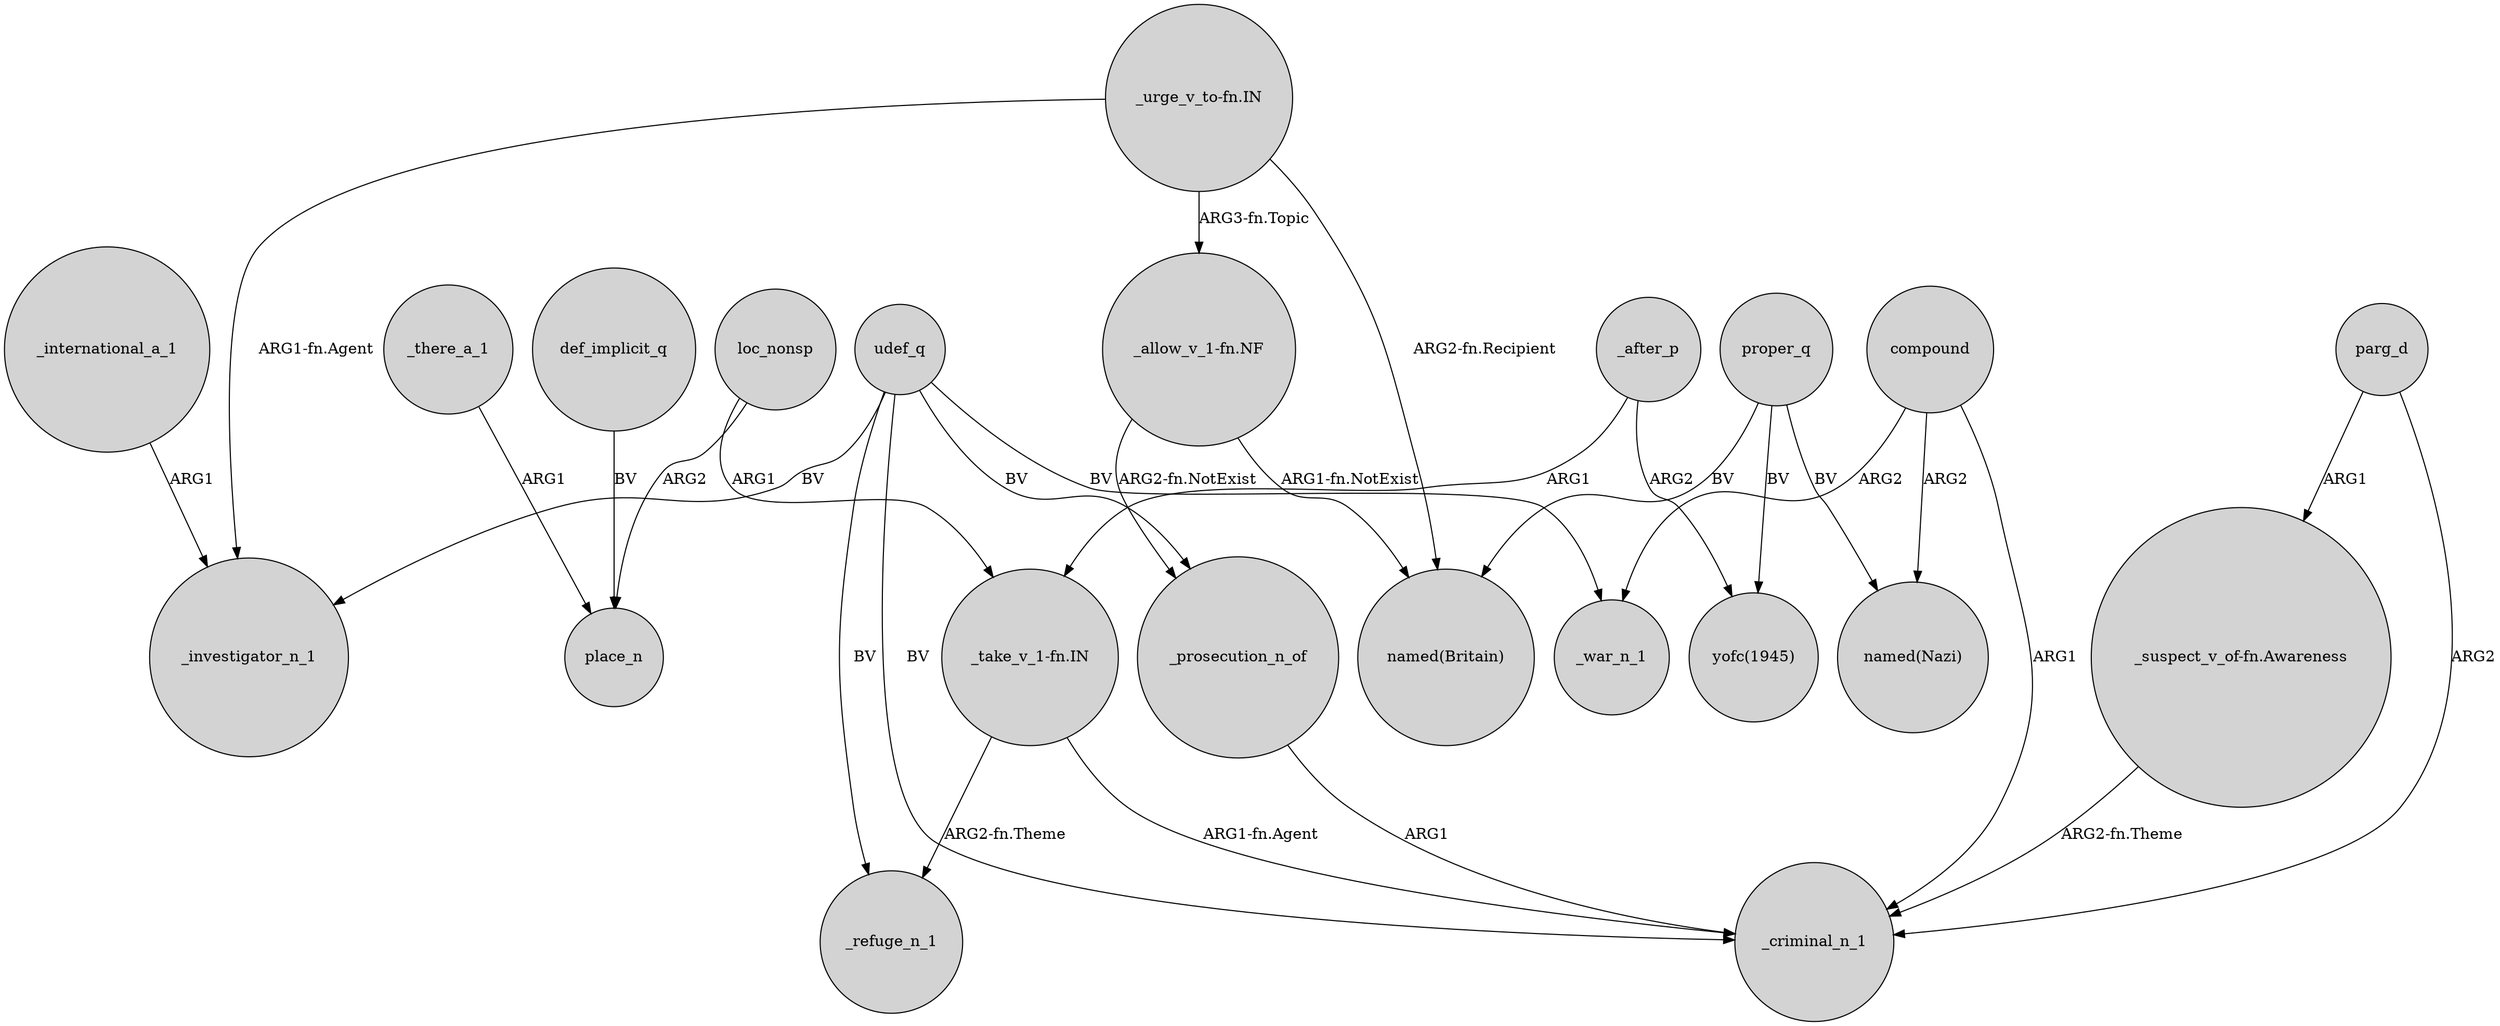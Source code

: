 digraph {
	node [shape=circle style=filled]
	"_urge_v_to-fn.IN" -> _investigator_n_1 [label="ARG1-fn.Agent"]
	loc_nonsp -> "_take_v_1-fn.IN" [label=ARG1]
	"_urge_v_to-fn.IN" -> "named(Britain)" [label="ARG2-fn.Recipient"]
	"_suspect_v_of-fn.Awareness" -> _criminal_n_1 [label="ARG2-fn.Theme"]
	proper_q -> "yofc(1945)" [label=BV]
	"_allow_v_1-fn.NF" -> "named(Britain)" [label="ARG1-fn.NotExist"]
	_international_a_1 -> _investigator_n_1 [label=ARG1]
	_after_p -> "yofc(1945)" [label=ARG2]
	compound -> "named(Nazi)" [label=ARG2]
	def_implicit_q -> place_n [label=BV]
	_after_p -> "_take_v_1-fn.IN" [label=ARG1]
	_prosecution_n_of -> _criminal_n_1 [label=ARG1]
	parg_d -> "_suspect_v_of-fn.Awareness" [label=ARG1]
	compound -> _criminal_n_1 [label=ARG1]
	proper_q -> "named(Nazi)" [label=BV]
	"_allow_v_1-fn.NF" -> _prosecution_n_of [label="ARG2-fn.NotExist"]
	udef_q -> _war_n_1 [label=BV]
	udef_q -> _refuge_n_1 [label=BV]
	udef_q -> _prosecution_n_of [label=BV]
	"_urge_v_to-fn.IN" -> "_allow_v_1-fn.NF" [label="ARG3-fn.Topic"]
	loc_nonsp -> place_n [label=ARG2]
	udef_q -> _investigator_n_1 [label=BV]
	parg_d -> _criminal_n_1 [label=ARG2]
	"_take_v_1-fn.IN" -> _criminal_n_1 [label="ARG1-fn.Agent"]
	"_take_v_1-fn.IN" -> _refuge_n_1 [label="ARG2-fn.Theme"]
	_there_a_1 -> place_n [label=ARG1]
	compound -> _war_n_1 [label=ARG2]
	proper_q -> "named(Britain)" [label=BV]
	udef_q -> _criminal_n_1 [label=BV]
}
